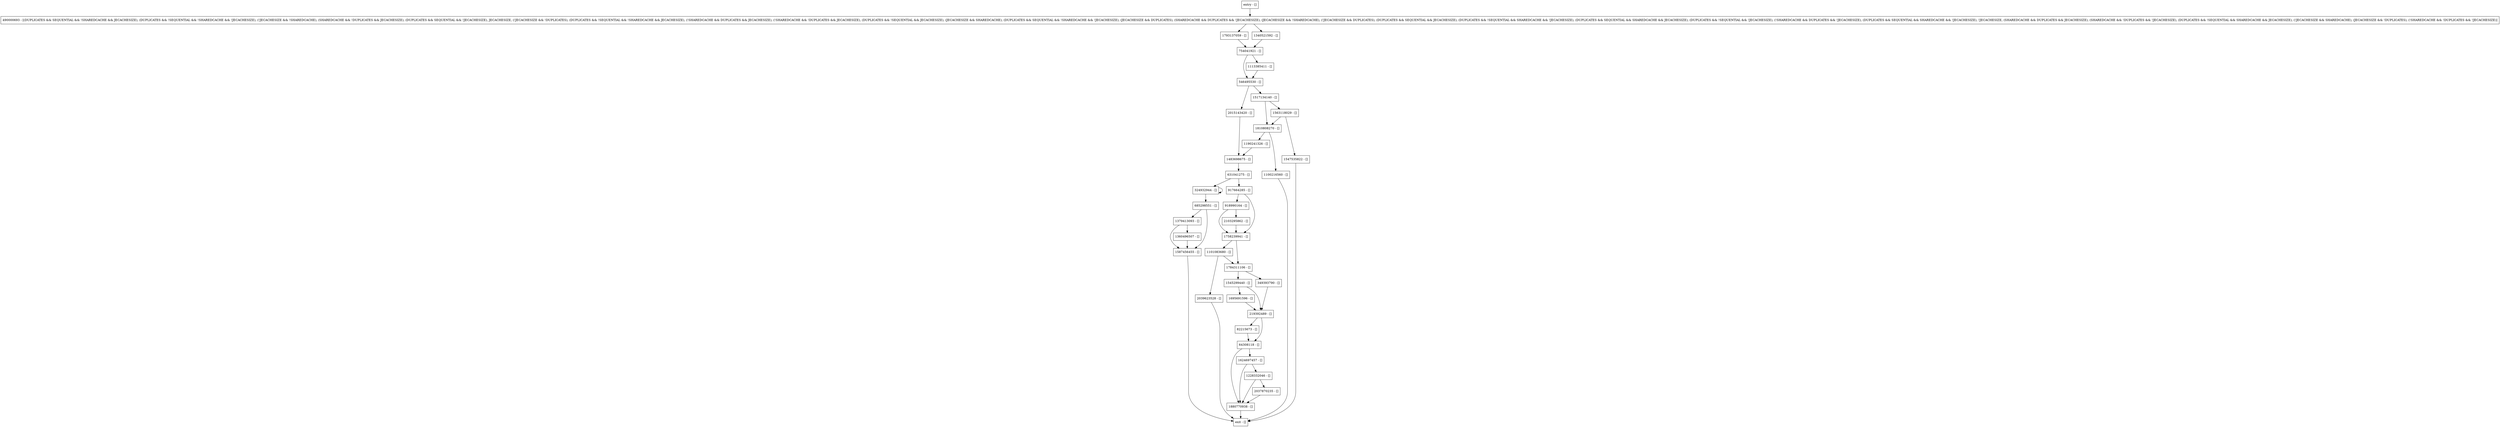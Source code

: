 digraph insertRecordInternal {
node [shape=record];
1563118029 [label="1563118029 - []"];
1880770938 [label="1880770938 - []"];
2039623528 [label="2039623528 - []"];
1101083680 [label="1101083680 - []"];
1483698675 [label="1483698675 - []"];
1810808270 [label="1810808270 - []"];
546495530 [label="546495530 - []"];
918990164 [label="918990164 - []"];
1793137059 [label="1793137059 - []"];
1340521592 [label="1340521592 - []"];
324932944 [label="324932944 - []"];
917664285 [label="917664285 - []"];
1758239941 [label="1758239941 - []"];
82215673 [label="82215673 - []"];
1190241326 [label="1190241326 - []"];
1379413093 [label="1379413093 - []"];
2015143420 [label="2015143420 - []"];
2037870235 [label="2037870235 - []"];
1517134140 [label="1517134140 - []"];
1547535822 [label="1547535822 - []"];
631041275 [label="631041275 - []"];
1695691596 [label="1695691596 - []"];
1587456455 [label="1587456455 - []"];
entry [label="entry - []"];
exit [label="exit - []"];
1100216560 [label="1100216560 - []"];
1113385411 [label="1113385411 - []"];
1545299440 [label="1545299440 - []"];
64308118 [label="64308118 - []"];
490000693 [label="490000693 - [(DUPLICATES && SEQUENTIAL && !SHAREDCACHE && JECACHESIZE), (DUPLICATES && !SEQUENTIAL && !SHAREDCACHE && !JECACHESIZE), (!JECACHESIZE && !SHAREDCACHE), (SHAREDCACHE && !DUPLICATES && JECACHESIZE), (DUPLICATES && SEQUENTIAL && !JECACHESIZE), JECACHESIZE, (!JECACHESIZE && !DUPLICATES), (DUPLICATES && !SEQUENTIAL && !SHAREDCACHE && JECACHESIZE), (!SHAREDCACHE && DUPLICATES && JECACHESIZE), (!SHAREDCACHE && !DUPLICATES && JECACHESIZE), (DUPLICATES && !SEQUENTIAL && JECACHESIZE), (JECACHESIZE && SHAREDCACHE), (DUPLICATES && SEQUENTIAL && !SHAREDCACHE && !JECACHESIZE), (JECACHESIZE && DUPLICATES), (SHAREDCACHE && DUPLICATES && !JECACHESIZE), (JECACHESIZE && !SHAREDCACHE), (!JECACHESIZE && DUPLICATES), (DUPLICATES && SEQUENTIAL && JECACHESIZE), (DUPLICATES && !SEQUENTIAL && SHAREDCACHE && !JECACHESIZE), (DUPLICATES && SEQUENTIAL && SHAREDCACHE && JECACHESIZE), (DUPLICATES && !SEQUENTIAL && !JECACHESIZE), (!SHAREDCACHE && DUPLICATES && !JECACHESIZE), (DUPLICATES && SEQUENTIAL && SHAREDCACHE && !JECACHESIZE), !JECACHESIZE, (SHAREDCACHE && DUPLICATES && JECACHESIZE), (SHAREDCACHE && !DUPLICATES && !JECACHESIZE), (DUPLICATES && !SEQUENTIAL && SHAREDCACHE && JECACHESIZE), (!JECACHESIZE && SHAREDCACHE), (JECACHESIZE && !DUPLICATES), (!SHAREDCACHE && !DUPLICATES && !JECACHESIZE)]"];
754041921 [label="754041921 - []"];
1360496507 [label="1360496507 - []"];
1624697457 [label="1624697457 - []"];
1228332046 [label="1228332046 - []"];
685298551 [label="685298551 - []"];
349393790 [label="349393790 - []"];
2103295862 [label="2103295862 - []"];
1784311106 [label="1784311106 - []"];
219392489 [label="219392489 - []"];
entry;
exit;
1563118029 -> 1810808270;
1563118029 -> 1547535822;
1880770938 -> exit;
2039623528 -> exit;
1101083680 -> 2039623528;
1101083680 -> 1784311106;
1483698675 -> 631041275;
1810808270 -> 1100216560;
1810808270 -> 1190241326;
546495530 -> 2015143420;
546495530 -> 1517134140;
918990164 -> 2103295862;
918990164 -> 1758239941;
1793137059 -> 754041921;
1340521592 -> 754041921;
324932944 -> 685298551;
324932944 -> 324932944;
917664285 -> 1758239941;
917664285 -> 918990164;
1758239941 -> 1101083680;
1758239941 -> 1784311106;
82215673 -> 64308118;
1190241326 -> 1483698675;
1379413093 -> 1587456455;
1379413093 -> 1360496507;
2015143420 -> 1483698675;
2037870235 -> 1880770938;
1517134140 -> 1563118029;
1517134140 -> 1810808270;
1547535822 -> exit;
631041275 -> 324932944;
631041275 -> 917664285;
1695691596 -> 219392489;
1587456455 -> exit;
entry -> 490000693;
1100216560 -> exit;
1113385411 -> 546495530;
1545299440 -> 1695691596;
1545299440 -> 219392489;
64308118 -> 1880770938;
64308118 -> 1624697457;
490000693 -> 1793137059;
490000693 -> 1340521592;
754041921 -> 1113385411;
754041921 -> 546495530;
1360496507 -> 1587456455;
1624697457 -> 1880770938;
1624697457 -> 1228332046;
1228332046 -> 1880770938;
1228332046 -> 2037870235;
685298551 -> 1587456455;
685298551 -> 1379413093;
349393790 -> 219392489;
2103295862 -> 1758239941;
1784311106 -> 1545299440;
1784311106 -> 349393790;
219392489 -> 82215673;
219392489 -> 64308118;
}
